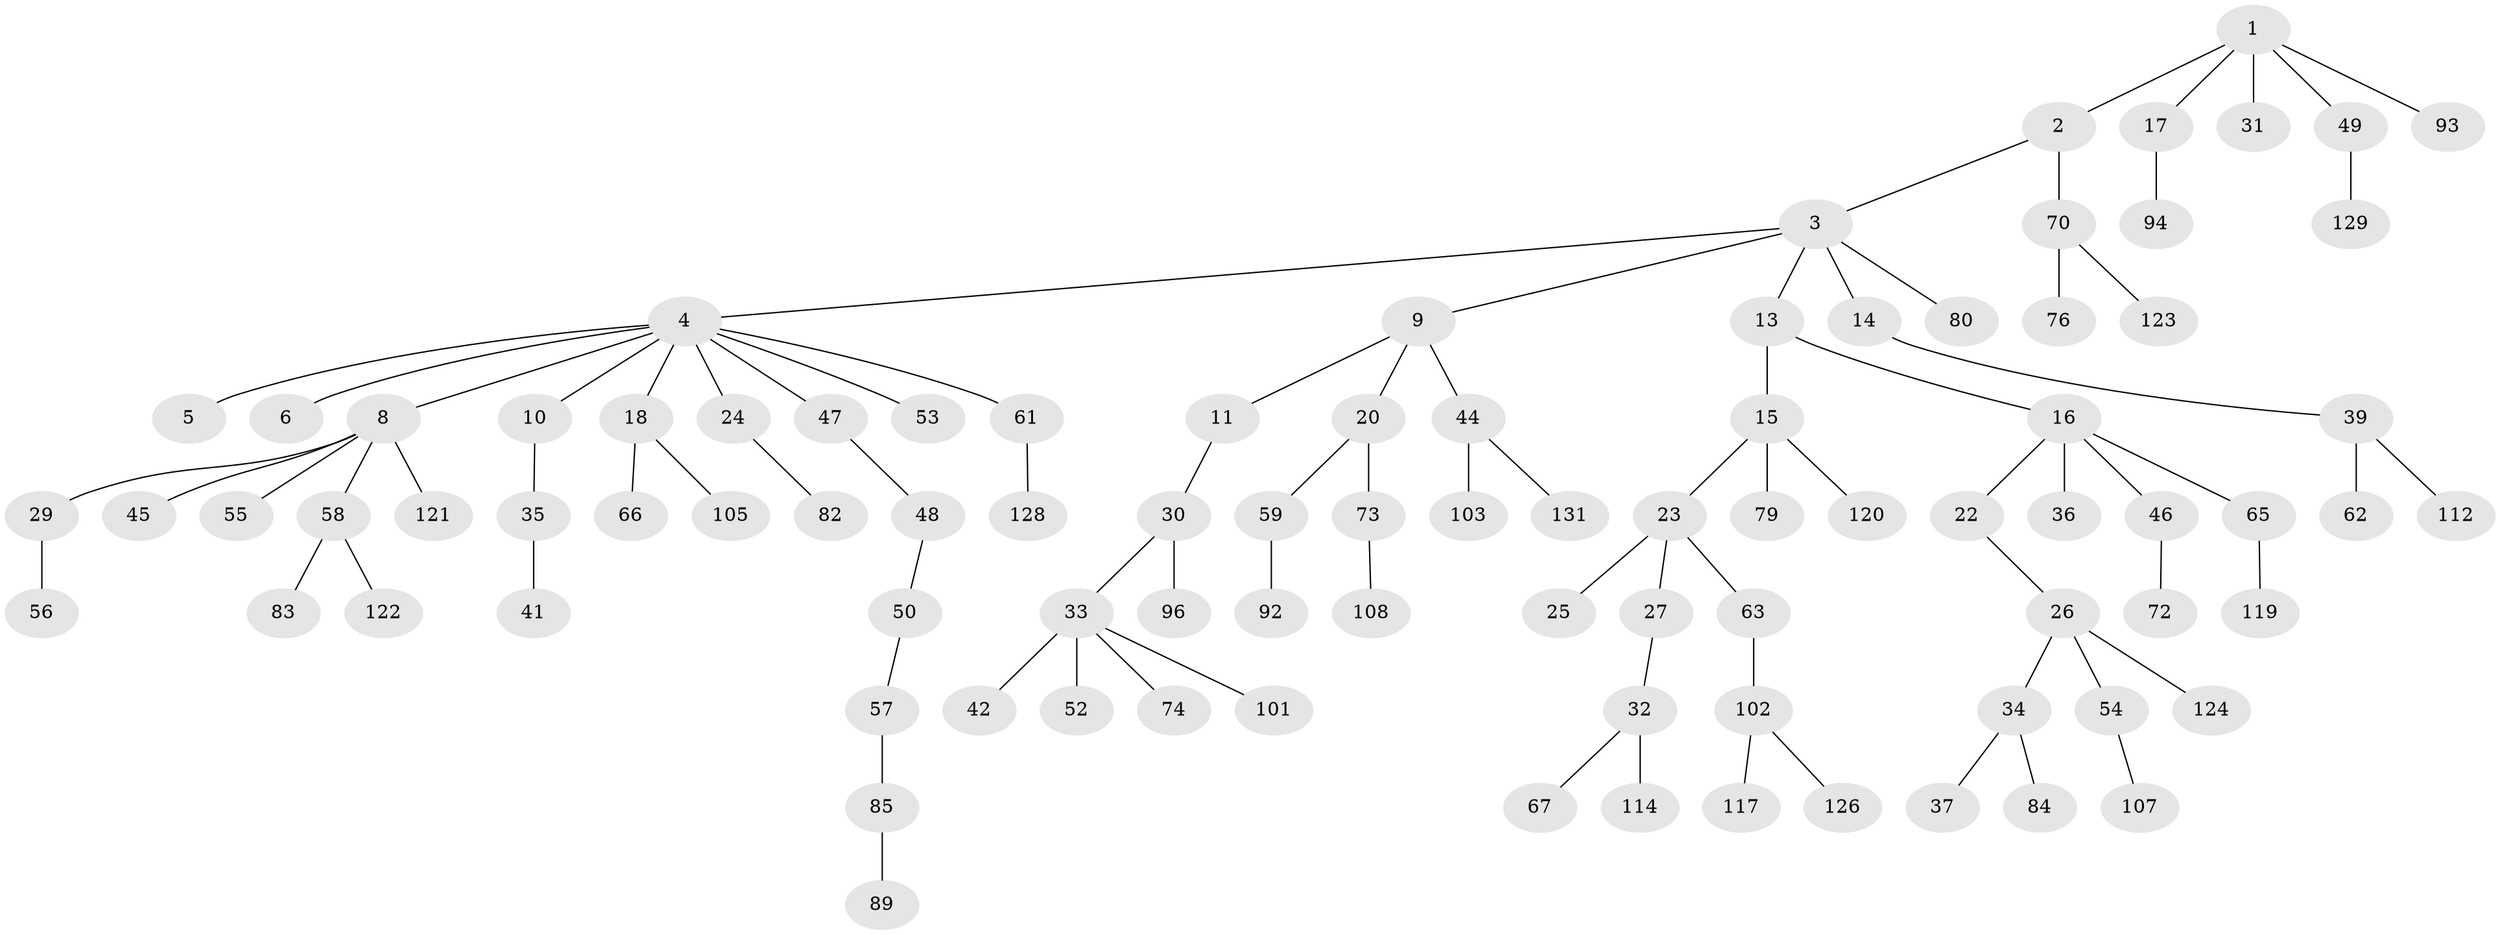 // Generated by graph-tools (version 1.1) at 2025/24/03/03/25 07:24:06]
// undirected, 91 vertices, 90 edges
graph export_dot {
graph [start="1"]
  node [color=gray90,style=filled];
  1 [super="+12"];
  2 [super="+69"];
  3 [super="+88"];
  4 [super="+7"];
  5 [super="+19"];
  6;
  8 [super="+21"];
  9 [super="+40"];
  10;
  11 [super="+95"];
  13;
  14;
  15 [super="+116"];
  16 [super="+28"];
  17 [super="+81"];
  18 [super="+38"];
  20 [super="+51"];
  22 [super="+71"];
  23 [super="+125"];
  24 [super="+75"];
  25;
  26 [super="+132"];
  27 [super="+98"];
  29;
  30;
  31 [super="+109"];
  32 [super="+86"];
  33 [super="+68"];
  34 [super="+60"];
  35 [super="+118"];
  36;
  37 [super="+78"];
  39 [super="+43"];
  41 [super="+97"];
  42;
  44 [super="+100"];
  45;
  46 [super="+87"];
  47;
  48;
  49 [super="+104"];
  50;
  52;
  53 [super="+127"];
  54 [super="+99"];
  55 [super="+110"];
  56;
  57 [super="+90"];
  58;
  59;
  61 [super="+115"];
  62 [super="+64"];
  63 [super="+133"];
  65 [super="+113"];
  66;
  67;
  70 [super="+77"];
  72;
  73;
  74;
  76;
  79;
  80;
  82;
  83 [super="+106"];
  84;
  85;
  89 [super="+91"];
  92;
  93;
  94;
  96;
  101;
  102 [super="+111"];
  103;
  105;
  107 [super="+130"];
  108;
  112;
  114;
  117;
  119;
  120;
  121;
  122;
  123;
  124;
  126;
  128;
  129;
  131;
  1 -- 2;
  1 -- 17;
  1 -- 31;
  1 -- 93;
  1 -- 49;
  2 -- 3;
  2 -- 70;
  3 -- 4;
  3 -- 9;
  3 -- 13;
  3 -- 14;
  3 -- 80;
  4 -- 5;
  4 -- 6;
  4 -- 18;
  4 -- 61;
  4 -- 53;
  4 -- 8;
  4 -- 24;
  4 -- 10;
  4 -- 47;
  8 -- 29;
  8 -- 55;
  8 -- 58;
  8 -- 121;
  8 -- 45;
  9 -- 11;
  9 -- 20;
  9 -- 44;
  10 -- 35;
  11 -- 30;
  13 -- 15;
  13 -- 16;
  14 -- 39;
  15 -- 23;
  15 -- 79;
  15 -- 120;
  16 -- 22;
  16 -- 36;
  16 -- 46;
  16 -- 65;
  17 -- 94;
  18 -- 105;
  18 -- 66;
  20 -- 73;
  20 -- 59;
  22 -- 26;
  23 -- 25;
  23 -- 27;
  23 -- 63;
  24 -- 82;
  26 -- 34;
  26 -- 54;
  26 -- 124;
  27 -- 32;
  29 -- 56;
  30 -- 33;
  30 -- 96;
  32 -- 67;
  32 -- 114;
  33 -- 42;
  33 -- 52;
  33 -- 74;
  33 -- 101;
  34 -- 37;
  34 -- 84;
  35 -- 41;
  39 -- 62;
  39 -- 112;
  44 -- 103;
  44 -- 131;
  46 -- 72;
  47 -- 48;
  48 -- 50;
  49 -- 129;
  50 -- 57;
  54 -- 107;
  57 -- 85;
  58 -- 83;
  58 -- 122;
  59 -- 92;
  61 -- 128;
  63 -- 102;
  65 -- 119;
  70 -- 76;
  70 -- 123;
  73 -- 108;
  85 -- 89;
  102 -- 126;
  102 -- 117;
}
